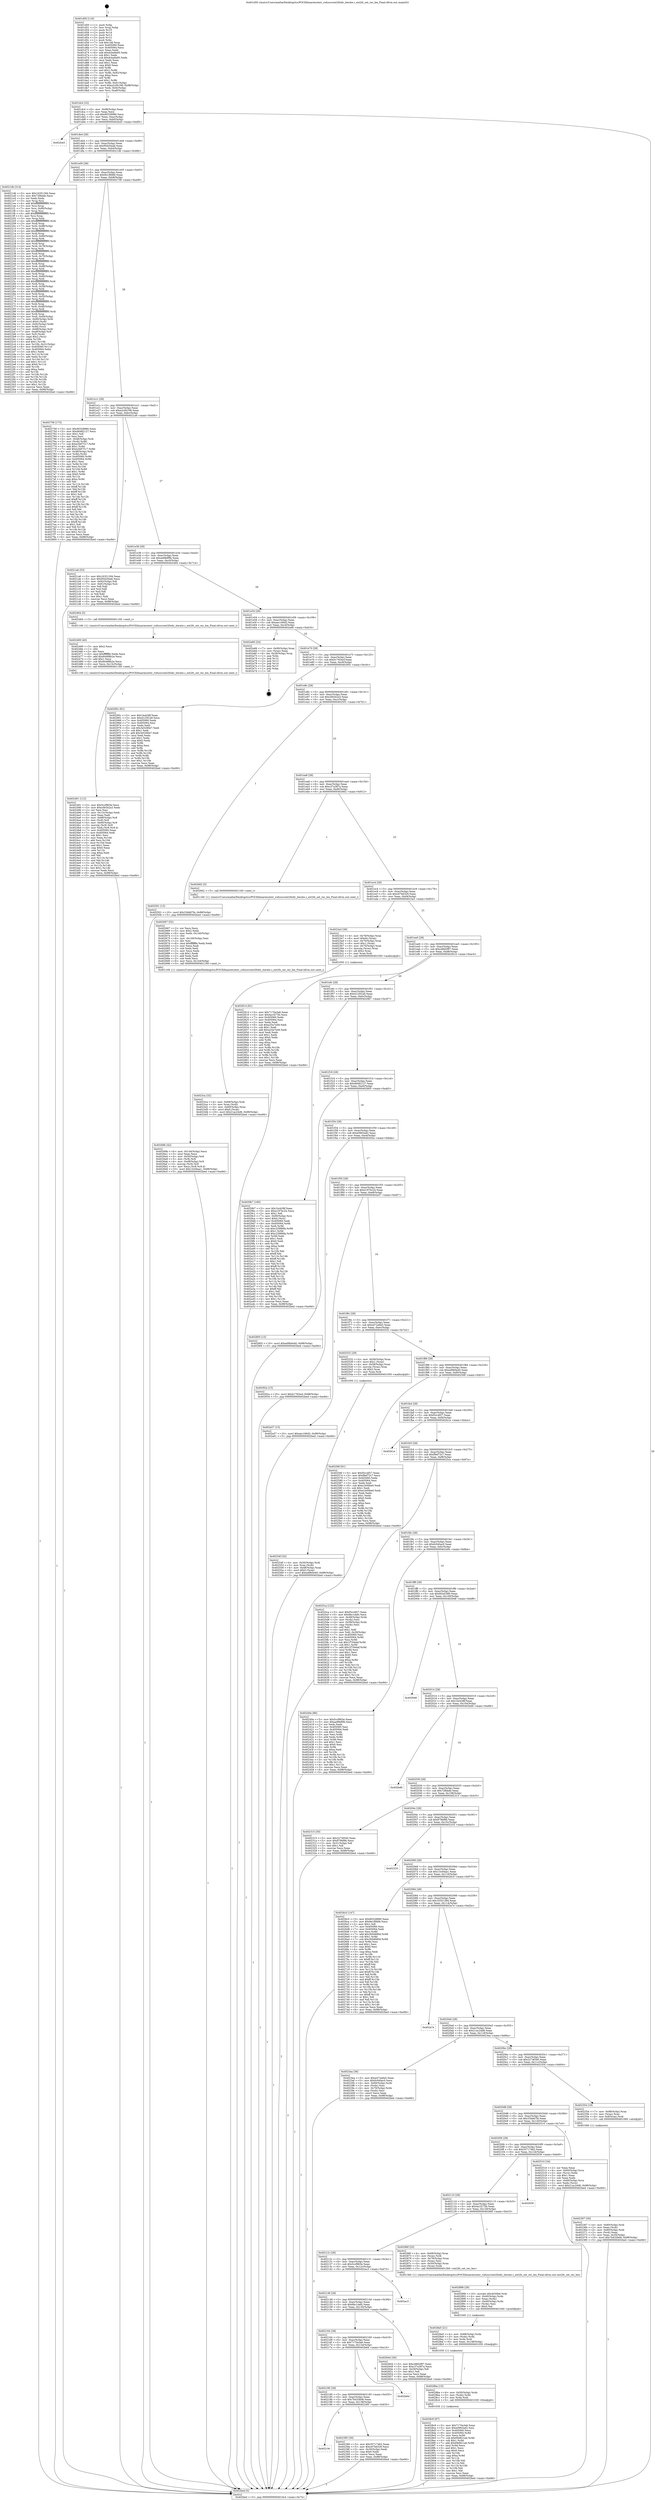 digraph "0x401d50" {
  label = "0x401d50 (/mnt/c/Users/mathe/Desktop/tcc/POCII/binaries/extr_rufussrcext2fsdir_iterate.c_ext2fs_set_rec_len_Final-ollvm.out::main(0))"
  labelloc = "t"
  node[shape=record]

  Entry [label="",width=0.3,height=0.3,shape=circle,fillcolor=black,style=filled]
  "0x401dc4" [label="{
     0x401dc4 [32]\l
     | [instrs]\l
     &nbsp;&nbsp;0x401dc4 \<+6\>: mov -0x98(%rbp),%eax\l
     &nbsp;&nbsp;0x401dca \<+2\>: mov %eax,%ecx\l
     &nbsp;&nbsp;0x401dcc \<+6\>: sub $0x90328980,%ecx\l
     &nbsp;&nbsp;0x401dd2 \<+6\>: mov %eax,-0xac(%rbp)\l
     &nbsp;&nbsp;0x401dd8 \<+6\>: mov %ecx,-0xb0(%rbp)\l
     &nbsp;&nbsp;0x401dde \<+6\>: je 0000000000402b43 \<main+0xdf3\>\l
  }"]
  "0x402b43" [label="{
     0x402b43\l
  }", style=dashed]
  "0x401de4" [label="{
     0x401de4 [28]\l
     | [instrs]\l
     &nbsp;&nbsp;0x401de4 \<+5\>: jmp 0000000000401de9 \<main+0x99\>\l
     &nbsp;&nbsp;0x401de9 \<+6\>: mov -0xac(%rbp),%eax\l
     &nbsp;&nbsp;0x401def \<+5\>: sub $0x95d20eab,%eax\l
     &nbsp;&nbsp;0x401df4 \<+6\>: mov %eax,-0xb4(%rbp)\l
     &nbsp;&nbsp;0x401dfa \<+6\>: je 00000000004021db \<main+0x48b\>\l
  }"]
  Exit [label="",width=0.3,height=0.3,shape=circle,fillcolor=black,style=filled,peripheries=2]
  "0x4021db" [label="{
     0x4021db [314]\l
     | [instrs]\l
     &nbsp;&nbsp;0x4021db \<+5\>: mov $0x16351284,%eax\l
     &nbsp;&nbsp;0x4021e0 \<+5\>: mov $0x72fbbde,%ecx\l
     &nbsp;&nbsp;0x4021e5 \<+2\>: xor %edx,%edx\l
     &nbsp;&nbsp;0x4021e7 \<+3\>: mov %rsp,%rsi\l
     &nbsp;&nbsp;0x4021ea \<+4\>: add $0xfffffffffffffff0,%rsi\l
     &nbsp;&nbsp;0x4021ee \<+3\>: mov %rsi,%rsp\l
     &nbsp;&nbsp;0x4021f1 \<+7\>: mov %rsi,-0x90(%rbp)\l
     &nbsp;&nbsp;0x4021f8 \<+3\>: mov %rsp,%rsi\l
     &nbsp;&nbsp;0x4021fb \<+4\>: add $0xfffffffffffffff0,%rsi\l
     &nbsp;&nbsp;0x4021ff \<+3\>: mov %rsi,%rsp\l
     &nbsp;&nbsp;0x402202 \<+3\>: mov %rsp,%rdi\l
     &nbsp;&nbsp;0x402205 \<+4\>: add $0xfffffffffffffff0,%rdi\l
     &nbsp;&nbsp;0x402209 \<+3\>: mov %rdi,%rsp\l
     &nbsp;&nbsp;0x40220c \<+7\>: mov %rdi,-0x88(%rbp)\l
     &nbsp;&nbsp;0x402213 \<+3\>: mov %rsp,%rdi\l
     &nbsp;&nbsp;0x402216 \<+4\>: add $0xfffffffffffffff0,%rdi\l
     &nbsp;&nbsp;0x40221a \<+3\>: mov %rdi,%rsp\l
     &nbsp;&nbsp;0x40221d \<+4\>: mov %rdi,-0x80(%rbp)\l
     &nbsp;&nbsp;0x402221 \<+3\>: mov %rsp,%rdi\l
     &nbsp;&nbsp;0x402224 \<+4\>: add $0xfffffffffffffff0,%rdi\l
     &nbsp;&nbsp;0x402228 \<+3\>: mov %rdi,%rsp\l
     &nbsp;&nbsp;0x40222b \<+4\>: mov %rdi,-0x78(%rbp)\l
     &nbsp;&nbsp;0x40222f \<+3\>: mov %rsp,%rdi\l
     &nbsp;&nbsp;0x402232 \<+4\>: add $0xfffffffffffffff0,%rdi\l
     &nbsp;&nbsp;0x402236 \<+3\>: mov %rdi,%rsp\l
     &nbsp;&nbsp;0x402239 \<+4\>: mov %rdi,-0x70(%rbp)\l
     &nbsp;&nbsp;0x40223d \<+3\>: mov %rsp,%rdi\l
     &nbsp;&nbsp;0x402240 \<+4\>: add $0xfffffffffffffff0,%rdi\l
     &nbsp;&nbsp;0x402244 \<+3\>: mov %rdi,%rsp\l
     &nbsp;&nbsp;0x402247 \<+4\>: mov %rdi,-0x68(%rbp)\l
     &nbsp;&nbsp;0x40224b \<+3\>: mov %rsp,%rdi\l
     &nbsp;&nbsp;0x40224e \<+4\>: add $0xfffffffffffffff0,%rdi\l
     &nbsp;&nbsp;0x402252 \<+3\>: mov %rdi,%rsp\l
     &nbsp;&nbsp;0x402255 \<+4\>: mov %rdi,-0x60(%rbp)\l
     &nbsp;&nbsp;0x402259 \<+3\>: mov %rsp,%rdi\l
     &nbsp;&nbsp;0x40225c \<+4\>: add $0xfffffffffffffff0,%rdi\l
     &nbsp;&nbsp;0x402260 \<+3\>: mov %rdi,%rsp\l
     &nbsp;&nbsp;0x402263 \<+4\>: mov %rdi,-0x58(%rbp)\l
     &nbsp;&nbsp;0x402267 \<+3\>: mov %rsp,%rdi\l
     &nbsp;&nbsp;0x40226a \<+4\>: add $0xfffffffffffffff0,%rdi\l
     &nbsp;&nbsp;0x40226e \<+3\>: mov %rdi,%rsp\l
     &nbsp;&nbsp;0x402271 \<+4\>: mov %rdi,-0x50(%rbp)\l
     &nbsp;&nbsp;0x402275 \<+3\>: mov %rsp,%rdi\l
     &nbsp;&nbsp;0x402278 \<+4\>: add $0xfffffffffffffff0,%rdi\l
     &nbsp;&nbsp;0x40227c \<+3\>: mov %rdi,%rsp\l
     &nbsp;&nbsp;0x40227f \<+4\>: mov %rdi,-0x48(%rbp)\l
     &nbsp;&nbsp;0x402283 \<+3\>: mov %rsp,%rdi\l
     &nbsp;&nbsp;0x402286 \<+4\>: add $0xfffffffffffffff0,%rdi\l
     &nbsp;&nbsp;0x40228a \<+3\>: mov %rdi,%rsp\l
     &nbsp;&nbsp;0x40228d \<+4\>: mov %rdi,-0x40(%rbp)\l
     &nbsp;&nbsp;0x402291 \<+7\>: mov -0x90(%rbp),%rdi\l
     &nbsp;&nbsp;0x402298 \<+6\>: movl $0x0,(%rdi)\l
     &nbsp;&nbsp;0x40229e \<+7\>: mov -0x9c(%rbp),%r8d\l
     &nbsp;&nbsp;0x4022a5 \<+3\>: mov %r8d,(%rsi)\l
     &nbsp;&nbsp;0x4022a8 \<+7\>: mov -0x88(%rbp),%rdi\l
     &nbsp;&nbsp;0x4022af \<+7\>: mov -0xa8(%rbp),%r9\l
     &nbsp;&nbsp;0x4022b6 \<+3\>: mov %r9,(%rdi)\l
     &nbsp;&nbsp;0x4022b9 \<+3\>: cmpl $0x2,(%rsi)\l
     &nbsp;&nbsp;0x4022bc \<+4\>: setne %r10b\l
     &nbsp;&nbsp;0x4022c0 \<+4\>: and $0x1,%r10b\l
     &nbsp;&nbsp;0x4022c4 \<+4\>: mov %r10b,-0x31(%rbp)\l
     &nbsp;&nbsp;0x4022c8 \<+8\>: mov 0x405060,%r11d\l
     &nbsp;&nbsp;0x4022d0 \<+7\>: mov 0x405064,%ebx\l
     &nbsp;&nbsp;0x4022d7 \<+3\>: sub $0x1,%edx\l
     &nbsp;&nbsp;0x4022da \<+3\>: mov %r11d,%r14d\l
     &nbsp;&nbsp;0x4022dd \<+3\>: add %edx,%r14d\l
     &nbsp;&nbsp;0x4022e0 \<+4\>: imul %r14d,%r11d\l
     &nbsp;&nbsp;0x4022e4 \<+4\>: and $0x1,%r11d\l
     &nbsp;&nbsp;0x4022e8 \<+4\>: cmp $0x0,%r11d\l
     &nbsp;&nbsp;0x4022ec \<+4\>: sete %r10b\l
     &nbsp;&nbsp;0x4022f0 \<+3\>: cmp $0xa,%ebx\l
     &nbsp;&nbsp;0x4022f3 \<+4\>: setl %r15b\l
     &nbsp;&nbsp;0x4022f7 \<+3\>: mov %r10b,%r12b\l
     &nbsp;&nbsp;0x4022fa \<+3\>: and %r15b,%r12b\l
     &nbsp;&nbsp;0x4022fd \<+3\>: xor %r15b,%r10b\l
     &nbsp;&nbsp;0x402300 \<+3\>: or %r10b,%r12b\l
     &nbsp;&nbsp;0x402303 \<+4\>: test $0x1,%r12b\l
     &nbsp;&nbsp;0x402307 \<+3\>: cmovne %ecx,%eax\l
     &nbsp;&nbsp;0x40230a \<+6\>: mov %eax,-0x98(%rbp)\l
     &nbsp;&nbsp;0x402310 \<+5\>: jmp 0000000000402bed \<main+0xe9d\>\l
  }"]
  "0x401e00" [label="{
     0x401e00 [28]\l
     | [instrs]\l
     &nbsp;&nbsp;0x401e00 \<+5\>: jmp 0000000000401e05 \<main+0xb5\>\l
     &nbsp;&nbsp;0x401e05 \<+6\>: mov -0xac(%rbp),%eax\l
     &nbsp;&nbsp;0x401e0b \<+5\>: sub $0x9e18f466,%eax\l
     &nbsp;&nbsp;0x401e10 \<+6\>: mov %eax,-0xb8(%rbp)\l
     &nbsp;&nbsp;0x401e16 \<+6\>: je 0000000000402758 \<main+0xa08\>\l
  }"]
  "0x4028c9" [label="{
     0x4028c9 [97]\l
     | [instrs]\l
     &nbsp;&nbsp;0x4028c9 \<+5\>: mov $0x7170a3a6,%eax\l
     &nbsp;&nbsp;0x4028ce \<+5\>: mov $0xe0963ad2,%esi\l
     &nbsp;&nbsp;0x4028d3 \<+7\>: mov 0x405060,%ecx\l
     &nbsp;&nbsp;0x4028da \<+8\>: mov 0x405064,%r8d\l
     &nbsp;&nbsp;0x4028e2 \<+3\>: mov %ecx,%r9d\l
     &nbsp;&nbsp;0x4028e5 \<+7\>: sub $0x69d821ab,%r9d\l
     &nbsp;&nbsp;0x4028ec \<+4\>: sub $0x1,%r9d\l
     &nbsp;&nbsp;0x4028f0 \<+7\>: add $0x69d821ab,%r9d\l
     &nbsp;&nbsp;0x4028f7 \<+4\>: imul %r9d,%ecx\l
     &nbsp;&nbsp;0x4028fb \<+3\>: and $0x1,%ecx\l
     &nbsp;&nbsp;0x4028fe \<+3\>: cmp $0x0,%ecx\l
     &nbsp;&nbsp;0x402901 \<+4\>: sete %r10b\l
     &nbsp;&nbsp;0x402905 \<+4\>: cmp $0xa,%r8d\l
     &nbsp;&nbsp;0x402909 \<+4\>: setl %r11b\l
     &nbsp;&nbsp;0x40290d \<+3\>: mov %r10b,%bl\l
     &nbsp;&nbsp;0x402910 \<+3\>: and %r11b,%bl\l
     &nbsp;&nbsp;0x402913 \<+3\>: xor %r11b,%r10b\l
     &nbsp;&nbsp;0x402916 \<+3\>: or %r10b,%bl\l
     &nbsp;&nbsp;0x402919 \<+3\>: test $0x1,%bl\l
     &nbsp;&nbsp;0x40291c \<+3\>: cmovne %esi,%eax\l
     &nbsp;&nbsp;0x40291f \<+6\>: mov %eax,-0x98(%rbp)\l
     &nbsp;&nbsp;0x402925 \<+5\>: jmp 0000000000402bed \<main+0xe9d\>\l
  }"]
  "0x402758" [label="{
     0x402758 [173]\l
     | [instrs]\l
     &nbsp;&nbsp;0x402758 \<+5\>: mov $0x90328980,%eax\l
     &nbsp;&nbsp;0x40275d \<+5\>: mov $0xd6482127,%ecx\l
     &nbsp;&nbsp;0x402762 \<+2\>: mov $0x1,%dl\l
     &nbsp;&nbsp;0x402764 \<+2\>: xor %esi,%esi\l
     &nbsp;&nbsp;0x402766 \<+4\>: mov -0x48(%rbp),%rdi\l
     &nbsp;&nbsp;0x40276a \<+3\>: mov (%rdi),%r8d\l
     &nbsp;&nbsp;0x40276d \<+7\>: sub $0xe2b87517,%r8d\l
     &nbsp;&nbsp;0x402774 \<+4\>: add $0x1,%r8d\l
     &nbsp;&nbsp;0x402778 \<+7\>: add $0xe2b87517,%r8d\l
     &nbsp;&nbsp;0x40277f \<+4\>: mov -0x48(%rbp),%rdi\l
     &nbsp;&nbsp;0x402783 \<+3\>: mov %r8d,(%rdi)\l
     &nbsp;&nbsp;0x402786 \<+8\>: mov 0x405060,%r8d\l
     &nbsp;&nbsp;0x40278e \<+8\>: mov 0x405064,%r9d\l
     &nbsp;&nbsp;0x402796 \<+3\>: sub $0x1,%esi\l
     &nbsp;&nbsp;0x402799 \<+3\>: mov %r8d,%r10d\l
     &nbsp;&nbsp;0x40279c \<+3\>: add %esi,%r10d\l
     &nbsp;&nbsp;0x40279f \<+4\>: imul %r10d,%r8d\l
     &nbsp;&nbsp;0x4027a3 \<+4\>: and $0x1,%r8d\l
     &nbsp;&nbsp;0x4027a7 \<+4\>: cmp $0x0,%r8d\l
     &nbsp;&nbsp;0x4027ab \<+4\>: sete %r11b\l
     &nbsp;&nbsp;0x4027af \<+4\>: cmp $0xa,%r9d\l
     &nbsp;&nbsp;0x4027b3 \<+3\>: setl %bl\l
     &nbsp;&nbsp;0x4027b6 \<+3\>: mov %r11b,%r14b\l
     &nbsp;&nbsp;0x4027b9 \<+4\>: xor $0xff,%r14b\l
     &nbsp;&nbsp;0x4027bd \<+3\>: mov %bl,%r15b\l
     &nbsp;&nbsp;0x4027c0 \<+4\>: xor $0xff,%r15b\l
     &nbsp;&nbsp;0x4027c4 \<+3\>: xor $0x1,%dl\l
     &nbsp;&nbsp;0x4027c7 \<+3\>: mov %r14b,%r12b\l
     &nbsp;&nbsp;0x4027ca \<+4\>: and $0xff,%r12b\l
     &nbsp;&nbsp;0x4027ce \<+3\>: and %dl,%r11b\l
     &nbsp;&nbsp;0x4027d1 \<+3\>: mov %r15b,%r13b\l
     &nbsp;&nbsp;0x4027d4 \<+4\>: and $0xff,%r13b\l
     &nbsp;&nbsp;0x4027d8 \<+2\>: and %dl,%bl\l
     &nbsp;&nbsp;0x4027da \<+3\>: or %r11b,%r12b\l
     &nbsp;&nbsp;0x4027dd \<+3\>: or %bl,%r13b\l
     &nbsp;&nbsp;0x4027e0 \<+3\>: xor %r13b,%r12b\l
     &nbsp;&nbsp;0x4027e3 \<+3\>: or %r15b,%r14b\l
     &nbsp;&nbsp;0x4027e6 \<+4\>: xor $0xff,%r14b\l
     &nbsp;&nbsp;0x4027ea \<+3\>: or $0x1,%dl\l
     &nbsp;&nbsp;0x4027ed \<+3\>: and %dl,%r14b\l
     &nbsp;&nbsp;0x4027f0 \<+3\>: or %r14b,%r12b\l
     &nbsp;&nbsp;0x4027f3 \<+4\>: test $0x1,%r12b\l
     &nbsp;&nbsp;0x4027f7 \<+3\>: cmovne %ecx,%eax\l
     &nbsp;&nbsp;0x4027fa \<+6\>: mov %eax,-0x98(%rbp)\l
     &nbsp;&nbsp;0x402800 \<+5\>: jmp 0000000000402bed \<main+0xe9d\>\l
  }"]
  "0x401e1c" [label="{
     0x401e1c [28]\l
     | [instrs]\l
     &nbsp;&nbsp;0x401e1c \<+5\>: jmp 0000000000401e21 \<main+0xd1\>\l
     &nbsp;&nbsp;0x401e21 \<+6\>: mov -0xac(%rbp),%eax\l
     &nbsp;&nbsp;0x401e27 \<+5\>: sub $0xa2c0b198,%eax\l
     &nbsp;&nbsp;0x401e2c \<+6\>: mov %eax,-0xbc(%rbp)\l
     &nbsp;&nbsp;0x401e32 \<+6\>: je 00000000004021a6 \<main+0x456\>\l
  }"]
  "0x4028ba" [label="{
     0x4028ba [15]\l
     | [instrs]\l
     &nbsp;&nbsp;0x4028ba \<+4\>: mov -0x50(%rbp),%rdx\l
     &nbsp;&nbsp;0x4028be \<+3\>: mov (%rdx),%rdx\l
     &nbsp;&nbsp;0x4028c1 \<+3\>: mov %rdx,%rdi\l
     &nbsp;&nbsp;0x4028c4 \<+5\>: call 0000000000401030 \<free@plt\>\l
     | [calls]\l
     &nbsp;&nbsp;0x401030 \{1\} (unknown)\l
  }"]
  "0x4021a6" [label="{
     0x4021a6 [53]\l
     | [instrs]\l
     &nbsp;&nbsp;0x4021a6 \<+5\>: mov $0x16351284,%eax\l
     &nbsp;&nbsp;0x4021ab \<+5\>: mov $0x95d20eab,%ecx\l
     &nbsp;&nbsp;0x4021b0 \<+6\>: mov -0x92(%rbp),%dl\l
     &nbsp;&nbsp;0x4021b6 \<+7\>: mov -0x91(%rbp),%sil\l
     &nbsp;&nbsp;0x4021bd \<+3\>: mov %dl,%dil\l
     &nbsp;&nbsp;0x4021c0 \<+3\>: and %sil,%dil\l
     &nbsp;&nbsp;0x4021c3 \<+3\>: xor %sil,%dl\l
     &nbsp;&nbsp;0x4021c6 \<+3\>: or %dl,%dil\l
     &nbsp;&nbsp;0x4021c9 \<+4\>: test $0x1,%dil\l
     &nbsp;&nbsp;0x4021cd \<+3\>: cmovne %ecx,%eax\l
     &nbsp;&nbsp;0x4021d0 \<+6\>: mov %eax,-0x98(%rbp)\l
     &nbsp;&nbsp;0x4021d6 \<+5\>: jmp 0000000000402bed \<main+0xe9d\>\l
  }"]
  "0x401e38" [label="{
     0x401e38 [28]\l
     | [instrs]\l
     &nbsp;&nbsp;0x401e38 \<+5\>: jmp 0000000000401e3d \<main+0xed\>\l
     &nbsp;&nbsp;0x401e3d \<+6\>: mov -0xac(%rbp),%eax\l
     &nbsp;&nbsp;0x401e43 \<+5\>: sub $0xae88df9b,%eax\l
     &nbsp;&nbsp;0x401e48 \<+6\>: mov %eax,-0xc0(%rbp)\l
     &nbsp;&nbsp;0x401e4e \<+6\>: je 0000000000402464 \<main+0x714\>\l
  }"]
  "0x402bed" [label="{
     0x402bed [5]\l
     | [instrs]\l
     &nbsp;&nbsp;0x402bed \<+5\>: jmp 0000000000401dc4 \<main+0x74\>\l
  }"]
  "0x401d50" [label="{
     0x401d50 [116]\l
     | [instrs]\l
     &nbsp;&nbsp;0x401d50 \<+1\>: push %rbp\l
     &nbsp;&nbsp;0x401d51 \<+3\>: mov %rsp,%rbp\l
     &nbsp;&nbsp;0x401d54 \<+2\>: push %r15\l
     &nbsp;&nbsp;0x401d56 \<+2\>: push %r14\l
     &nbsp;&nbsp;0x401d58 \<+2\>: push %r13\l
     &nbsp;&nbsp;0x401d5a \<+2\>: push %r12\l
     &nbsp;&nbsp;0x401d5c \<+1\>: push %rbx\l
     &nbsp;&nbsp;0x401d5d \<+7\>: sub $0x148,%rsp\l
     &nbsp;&nbsp;0x401d64 \<+7\>: mov 0x405060,%eax\l
     &nbsp;&nbsp;0x401d6b \<+7\>: mov 0x405064,%ecx\l
     &nbsp;&nbsp;0x401d72 \<+2\>: mov %eax,%edx\l
     &nbsp;&nbsp;0x401d74 \<+6\>: add $0xdcba9a95,%edx\l
     &nbsp;&nbsp;0x401d7a \<+3\>: sub $0x1,%edx\l
     &nbsp;&nbsp;0x401d7d \<+6\>: sub $0xdcba9a95,%edx\l
     &nbsp;&nbsp;0x401d83 \<+3\>: imul %edx,%eax\l
     &nbsp;&nbsp;0x401d86 \<+3\>: and $0x1,%eax\l
     &nbsp;&nbsp;0x401d89 \<+3\>: cmp $0x0,%eax\l
     &nbsp;&nbsp;0x401d8c \<+4\>: sete %r8b\l
     &nbsp;&nbsp;0x401d90 \<+4\>: and $0x1,%r8b\l
     &nbsp;&nbsp;0x401d94 \<+7\>: mov %r8b,-0x92(%rbp)\l
     &nbsp;&nbsp;0x401d9b \<+3\>: cmp $0xa,%ecx\l
     &nbsp;&nbsp;0x401d9e \<+4\>: setl %r8b\l
     &nbsp;&nbsp;0x401da2 \<+4\>: and $0x1,%r8b\l
     &nbsp;&nbsp;0x401da6 \<+7\>: mov %r8b,-0x91(%rbp)\l
     &nbsp;&nbsp;0x401dad \<+10\>: movl $0xa2c0b198,-0x98(%rbp)\l
     &nbsp;&nbsp;0x401db7 \<+6\>: mov %edi,-0x9c(%rbp)\l
     &nbsp;&nbsp;0x401dbd \<+7\>: mov %rsi,-0xa8(%rbp)\l
  }"]
  "0x4028a5" [label="{
     0x4028a5 [21]\l
     | [instrs]\l
     &nbsp;&nbsp;0x4028a5 \<+4\>: mov -0x68(%rbp),%rdx\l
     &nbsp;&nbsp;0x4028a9 \<+3\>: mov (%rdx),%rdx\l
     &nbsp;&nbsp;0x4028ac \<+3\>: mov %rdx,%rdi\l
     &nbsp;&nbsp;0x4028af \<+6\>: mov %eax,-0x148(%rbp)\l
     &nbsp;&nbsp;0x4028b5 \<+5\>: call 0000000000401030 \<free@plt\>\l
     | [calls]\l
     &nbsp;&nbsp;0x401030 \{1\} (unknown)\l
  }"]
  "0x402888" [label="{
     0x402888 [29]\l
     | [instrs]\l
     &nbsp;&nbsp;0x402888 \<+10\>: movabs $0x4030b6,%rdi\l
     &nbsp;&nbsp;0x402892 \<+4\>: mov -0x40(%rbp),%rdx\l
     &nbsp;&nbsp;0x402896 \<+2\>: mov %eax,(%rdx)\l
     &nbsp;&nbsp;0x402898 \<+4\>: mov -0x40(%rbp),%rdx\l
     &nbsp;&nbsp;0x40289c \<+2\>: mov (%rdx),%esi\l
     &nbsp;&nbsp;0x40289e \<+2\>: mov $0x0,%al\l
     &nbsp;&nbsp;0x4028a0 \<+5\>: call 0000000000401040 \<printf@plt\>\l
     | [calls]\l
     &nbsp;&nbsp;0x401040 \{1\} (unknown)\l
  }"]
  "0x402464" [label="{
     0x402464 [5]\l
     | [instrs]\l
     &nbsp;&nbsp;0x402464 \<+5\>: call 0000000000401160 \<next_i\>\l
     | [calls]\l
     &nbsp;&nbsp;0x401160 \{1\} (/mnt/c/Users/mathe/Desktop/tcc/POCII/binaries/extr_rufussrcext2fsdir_iterate.c_ext2fs_set_rec_len_Final-ollvm.out::next_i)\l
  }"]
  "0x401e54" [label="{
     0x401e54 [28]\l
     | [instrs]\l
     &nbsp;&nbsp;0x401e54 \<+5\>: jmp 0000000000401e59 \<main+0x109\>\l
     &nbsp;&nbsp;0x401e59 \<+6\>: mov -0xac(%rbp),%eax\l
     &nbsp;&nbsp;0x401e5f \<+5\>: sub $0xaec166d2,%eax\l
     &nbsp;&nbsp;0x401e64 \<+6\>: mov %eax,-0xc4(%rbp)\l
     &nbsp;&nbsp;0x401e6a \<+6\>: je 0000000000402a66 \<main+0xd16\>\l
  }"]
  "0x40269b" [label="{
     0x40269b [42]\l
     | [instrs]\l
     &nbsp;&nbsp;0x40269b \<+6\>: mov -0x144(%rbp),%ecx\l
     &nbsp;&nbsp;0x4026a1 \<+3\>: imul %eax,%ecx\l
     &nbsp;&nbsp;0x4026a4 \<+4\>: mov -0x50(%rbp),%r8\l
     &nbsp;&nbsp;0x4026a8 \<+3\>: mov (%r8),%r8\l
     &nbsp;&nbsp;0x4026ab \<+4\>: mov -0x48(%rbp),%r9\l
     &nbsp;&nbsp;0x4026af \<+3\>: movslq (%r9),%r9\l
     &nbsp;&nbsp;0x4026b2 \<+4\>: mov %ecx,(%r8,%r9,4)\l
     &nbsp;&nbsp;0x4026b6 \<+10\>: movl $0x13c04aa1,-0x98(%rbp)\l
     &nbsp;&nbsp;0x4026c0 \<+5\>: jmp 0000000000402bed \<main+0xe9d\>\l
  }"]
  "0x402a66" [label="{
     0x402a66 [24]\l
     | [instrs]\l
     &nbsp;&nbsp;0x402a66 \<+7\>: mov -0x90(%rbp),%rax\l
     &nbsp;&nbsp;0x402a6d \<+2\>: mov (%rax),%eax\l
     &nbsp;&nbsp;0x402a6f \<+4\>: lea -0x28(%rbp),%rsp\l
     &nbsp;&nbsp;0x402a73 \<+1\>: pop %rbx\l
     &nbsp;&nbsp;0x402a74 \<+2\>: pop %r12\l
     &nbsp;&nbsp;0x402a76 \<+2\>: pop %r13\l
     &nbsp;&nbsp;0x402a78 \<+2\>: pop %r14\l
     &nbsp;&nbsp;0x402a7a \<+2\>: pop %r15\l
     &nbsp;&nbsp;0x402a7c \<+1\>: pop %rbp\l
     &nbsp;&nbsp;0x402a7d \<+1\>: ret\l
  }"]
  "0x401e70" [label="{
     0x401e70 [28]\l
     | [instrs]\l
     &nbsp;&nbsp;0x401e70 \<+5\>: jmp 0000000000401e75 \<main+0x125\>\l
     &nbsp;&nbsp;0x401e75 \<+6\>: mov -0xac(%rbp),%eax\l
     &nbsp;&nbsp;0x401e7b \<+5\>: sub $0xb1793ecf,%eax\l
     &nbsp;&nbsp;0x401e80 \<+6\>: mov %eax,-0xc8(%rbp)\l
     &nbsp;&nbsp;0x401e86 \<+6\>: je 000000000040295c \<main+0xc0c\>\l
  }"]
  "0x402667" [label="{
     0x402667 [52]\l
     | [instrs]\l
     &nbsp;&nbsp;0x402667 \<+2\>: xor %ecx,%ecx\l
     &nbsp;&nbsp;0x402669 \<+5\>: mov $0x2,%edx\l
     &nbsp;&nbsp;0x40266e \<+6\>: mov %edx,-0x140(%rbp)\l
     &nbsp;&nbsp;0x402674 \<+1\>: cltd\l
     &nbsp;&nbsp;0x402675 \<+6\>: mov -0x140(%rbp),%esi\l
     &nbsp;&nbsp;0x40267b \<+2\>: idiv %esi\l
     &nbsp;&nbsp;0x40267d \<+6\>: imul $0xfffffffe,%edx,%edx\l
     &nbsp;&nbsp;0x402683 \<+2\>: mov %ecx,%edi\l
     &nbsp;&nbsp;0x402685 \<+2\>: sub %edx,%edi\l
     &nbsp;&nbsp;0x402687 \<+2\>: mov %ecx,%edx\l
     &nbsp;&nbsp;0x402689 \<+3\>: sub $0x1,%edx\l
     &nbsp;&nbsp;0x40268c \<+2\>: add %edx,%edi\l
     &nbsp;&nbsp;0x40268e \<+2\>: sub %edi,%ecx\l
     &nbsp;&nbsp;0x402690 \<+6\>: mov %ecx,-0x144(%rbp)\l
     &nbsp;&nbsp;0x402696 \<+5\>: call 0000000000401160 \<next_i\>\l
     | [calls]\l
     &nbsp;&nbsp;0x401160 \{1\} (/mnt/c/Users/mathe/Desktop/tcc/POCII/binaries/extr_rufussrcext2fsdir_iterate.c_ext2fs_set_rec_len_Final-ollvm.out::next_i)\l
  }"]
  "0x40295c" [label="{
     0x40295c [91]\l
     | [instrs]\l
     &nbsp;&nbsp;0x40295c \<+5\>: mov $0x1bcb38f,%eax\l
     &nbsp;&nbsp;0x402961 \<+5\>: mov $0xd125f1a9,%ecx\l
     &nbsp;&nbsp;0x402966 \<+7\>: mov 0x405060,%edx\l
     &nbsp;&nbsp;0x40296d \<+7\>: mov 0x405064,%esi\l
     &nbsp;&nbsp;0x402974 \<+2\>: mov %edx,%edi\l
     &nbsp;&nbsp;0x402976 \<+6\>: sub $0x3e5280e7,%edi\l
     &nbsp;&nbsp;0x40297c \<+3\>: sub $0x1,%edi\l
     &nbsp;&nbsp;0x40297f \<+6\>: add $0x3e5280e7,%edi\l
     &nbsp;&nbsp;0x402985 \<+3\>: imul %edi,%edx\l
     &nbsp;&nbsp;0x402988 \<+3\>: and $0x1,%edx\l
     &nbsp;&nbsp;0x40298b \<+3\>: cmp $0x0,%edx\l
     &nbsp;&nbsp;0x40298e \<+4\>: sete %r8b\l
     &nbsp;&nbsp;0x402992 \<+3\>: cmp $0xa,%esi\l
     &nbsp;&nbsp;0x402995 \<+4\>: setl %r9b\l
     &nbsp;&nbsp;0x402999 \<+3\>: mov %r8b,%r10b\l
     &nbsp;&nbsp;0x40299c \<+3\>: and %r9b,%r10b\l
     &nbsp;&nbsp;0x40299f \<+3\>: xor %r9b,%r8b\l
     &nbsp;&nbsp;0x4029a2 \<+3\>: or %r8b,%r10b\l
     &nbsp;&nbsp;0x4029a5 \<+4\>: test $0x1,%r10b\l
     &nbsp;&nbsp;0x4029a9 \<+3\>: cmovne %ecx,%eax\l
     &nbsp;&nbsp;0x4029ac \<+6\>: mov %eax,-0x98(%rbp)\l
     &nbsp;&nbsp;0x4029b2 \<+5\>: jmp 0000000000402bed \<main+0xe9d\>\l
  }"]
  "0x401e8c" [label="{
     0x401e8c [28]\l
     | [instrs]\l
     &nbsp;&nbsp;0x401e8c \<+5\>: jmp 0000000000401e91 \<main+0x141\>\l
     &nbsp;&nbsp;0x401e91 \<+6\>: mov -0xac(%rbp),%eax\l
     &nbsp;&nbsp;0x401e97 \<+5\>: sub $0xc0b542a3,%eax\l
     &nbsp;&nbsp;0x401e9c \<+6\>: mov %eax,-0xcc(%rbp)\l
     &nbsp;&nbsp;0x401ea2 \<+6\>: je 0000000000402501 \<main+0x7b1\>\l
  }"]
  "0x40254f" [label="{
     0x40254f [32]\l
     | [instrs]\l
     &nbsp;&nbsp;0x40254f \<+4\>: mov -0x50(%rbp),%rdi\l
     &nbsp;&nbsp;0x402553 \<+3\>: mov %rax,(%rdi)\l
     &nbsp;&nbsp;0x402556 \<+4\>: mov -0x48(%rbp),%rax\l
     &nbsp;&nbsp;0x40255a \<+6\>: movl $0x0,(%rax)\l
     &nbsp;&nbsp;0x402560 \<+10\>: movl $0xed9b0e40,-0x98(%rbp)\l
     &nbsp;&nbsp;0x40256a \<+5\>: jmp 0000000000402bed \<main+0xe9d\>\l
  }"]
  "0x402501" [label="{
     0x402501 [15]\l
     | [instrs]\l
     &nbsp;&nbsp;0x402501 \<+10\>: movl $0x33ddd7fe,-0x98(%rbp)\l
     &nbsp;&nbsp;0x40250b \<+5\>: jmp 0000000000402bed \<main+0xe9d\>\l
  }"]
  "0x401ea8" [label="{
     0x401ea8 [28]\l
     | [instrs]\l
     &nbsp;&nbsp;0x401ea8 \<+5\>: jmp 0000000000401ead \<main+0x15d\>\l
     &nbsp;&nbsp;0x401ead \<+6\>: mov -0xac(%rbp),%eax\l
     &nbsp;&nbsp;0x401eb3 \<+5\>: sub $0xc37a387a,%eax\l
     &nbsp;&nbsp;0x401eb8 \<+6\>: mov %eax,-0xd0(%rbp)\l
     &nbsp;&nbsp;0x401ebe \<+6\>: je 0000000000402662 \<main+0x912\>\l
  }"]
  "0x402491" [label="{
     0x402491 [112]\l
     | [instrs]\l
     &nbsp;&nbsp;0x402491 \<+5\>: mov $0x5ccf963e,%ecx\l
     &nbsp;&nbsp;0x402496 \<+5\>: mov $0xc0b542a3,%edx\l
     &nbsp;&nbsp;0x40249b \<+2\>: xor %esi,%esi\l
     &nbsp;&nbsp;0x40249d \<+6\>: mov -0x13c(%rbp),%edi\l
     &nbsp;&nbsp;0x4024a3 \<+3\>: imul %eax,%edi\l
     &nbsp;&nbsp;0x4024a6 \<+4\>: mov -0x68(%rbp),%r8\l
     &nbsp;&nbsp;0x4024aa \<+3\>: mov (%r8),%r8\l
     &nbsp;&nbsp;0x4024ad \<+4\>: mov -0x60(%rbp),%r9\l
     &nbsp;&nbsp;0x4024b1 \<+3\>: movslq (%r9),%r9\l
     &nbsp;&nbsp;0x4024b4 \<+4\>: mov %edi,(%r8,%r9,4)\l
     &nbsp;&nbsp;0x4024b8 \<+7\>: mov 0x405060,%eax\l
     &nbsp;&nbsp;0x4024bf \<+7\>: mov 0x405064,%edi\l
     &nbsp;&nbsp;0x4024c6 \<+3\>: sub $0x1,%esi\l
     &nbsp;&nbsp;0x4024c9 \<+3\>: mov %eax,%r10d\l
     &nbsp;&nbsp;0x4024cc \<+3\>: add %esi,%r10d\l
     &nbsp;&nbsp;0x4024cf \<+4\>: imul %r10d,%eax\l
     &nbsp;&nbsp;0x4024d3 \<+3\>: and $0x1,%eax\l
     &nbsp;&nbsp;0x4024d6 \<+3\>: cmp $0x0,%eax\l
     &nbsp;&nbsp;0x4024d9 \<+4\>: sete %r11b\l
     &nbsp;&nbsp;0x4024dd \<+3\>: cmp $0xa,%edi\l
     &nbsp;&nbsp;0x4024e0 \<+3\>: setl %bl\l
     &nbsp;&nbsp;0x4024e3 \<+3\>: mov %r11b,%r14b\l
     &nbsp;&nbsp;0x4024e6 \<+3\>: and %bl,%r14b\l
     &nbsp;&nbsp;0x4024e9 \<+3\>: xor %bl,%r11b\l
     &nbsp;&nbsp;0x4024ec \<+3\>: or %r11b,%r14b\l
     &nbsp;&nbsp;0x4024ef \<+4\>: test $0x1,%r14b\l
     &nbsp;&nbsp;0x4024f3 \<+3\>: cmovne %edx,%ecx\l
     &nbsp;&nbsp;0x4024f6 \<+6\>: mov %ecx,-0x98(%rbp)\l
     &nbsp;&nbsp;0x4024fc \<+5\>: jmp 0000000000402bed \<main+0xe9d\>\l
  }"]
  "0x402662" [label="{
     0x402662 [5]\l
     | [instrs]\l
     &nbsp;&nbsp;0x402662 \<+5\>: call 0000000000401160 \<next_i\>\l
     | [calls]\l
     &nbsp;&nbsp;0x401160 \{1\} (/mnt/c/Users/mathe/Desktop/tcc/POCII/binaries/extr_rufussrcext2fsdir_iterate.c_ext2fs_set_rec_len_Final-ollvm.out::next_i)\l
  }"]
  "0x401ec4" [label="{
     0x401ec4 [28]\l
     | [instrs]\l
     &nbsp;&nbsp;0x401ec4 \<+5\>: jmp 0000000000401ec9 \<main+0x179\>\l
     &nbsp;&nbsp;0x401ec9 \<+6\>: mov -0xac(%rbp),%eax\l
     &nbsp;&nbsp;0x401ecf \<+5\>: sub $0xc67b6329,%eax\l
     &nbsp;&nbsp;0x401ed4 \<+6\>: mov %eax,-0xd4(%rbp)\l
     &nbsp;&nbsp;0x401eda \<+6\>: je 00000000004023a3 \<main+0x653\>\l
  }"]
  "0x402469" [label="{
     0x402469 [40]\l
     | [instrs]\l
     &nbsp;&nbsp;0x402469 \<+5\>: mov $0x2,%ecx\l
     &nbsp;&nbsp;0x40246e \<+1\>: cltd\l
     &nbsp;&nbsp;0x40246f \<+2\>: idiv %ecx\l
     &nbsp;&nbsp;0x402471 \<+6\>: imul $0xfffffffe,%edx,%ecx\l
     &nbsp;&nbsp;0x402477 \<+6\>: add $0x84488b2e,%ecx\l
     &nbsp;&nbsp;0x40247d \<+3\>: add $0x1,%ecx\l
     &nbsp;&nbsp;0x402480 \<+6\>: sub $0x84488b2e,%ecx\l
     &nbsp;&nbsp;0x402486 \<+6\>: mov %ecx,-0x13c(%rbp)\l
     &nbsp;&nbsp;0x40248c \<+5\>: call 0000000000401160 \<next_i\>\l
     | [calls]\l
     &nbsp;&nbsp;0x401160 \{1\} (/mnt/c/Users/mathe/Desktop/tcc/POCII/binaries/extr_rufussrcext2fsdir_iterate.c_ext2fs_set_rec_len_Final-ollvm.out::next_i)\l
  }"]
  "0x4023a3" [label="{
     0x4023a3 [39]\l
     | [instrs]\l
     &nbsp;&nbsp;0x4023a3 \<+4\>: mov -0x78(%rbp),%rax\l
     &nbsp;&nbsp;0x4023a7 \<+6\>: movl $0x64,(%rax)\l
     &nbsp;&nbsp;0x4023ad \<+4\>: mov -0x70(%rbp),%rax\l
     &nbsp;&nbsp;0x4023b1 \<+6\>: movl $0x1,(%rax)\l
     &nbsp;&nbsp;0x4023b7 \<+4\>: mov -0x70(%rbp),%rax\l
     &nbsp;&nbsp;0x4023bb \<+3\>: movslq (%rax),%rax\l
     &nbsp;&nbsp;0x4023be \<+4\>: shl $0x2,%rax\l
     &nbsp;&nbsp;0x4023c2 \<+3\>: mov %rax,%rdi\l
     &nbsp;&nbsp;0x4023c5 \<+5\>: call 0000000000401050 \<malloc@plt\>\l
     | [calls]\l
     &nbsp;&nbsp;0x401050 \{1\} (unknown)\l
  }"]
  "0x401ee0" [label="{
     0x401ee0 [28]\l
     | [instrs]\l
     &nbsp;&nbsp;0x401ee0 \<+5\>: jmp 0000000000401ee5 \<main+0x195\>\l
     &nbsp;&nbsp;0x401ee5 \<+6\>: mov -0xac(%rbp),%eax\l
     &nbsp;&nbsp;0x401eeb \<+5\>: sub $0xcd8d2f97,%eax\l
     &nbsp;&nbsp;0x401ef0 \<+6\>: mov %eax,-0xd8(%rbp)\l
     &nbsp;&nbsp;0x401ef6 \<+6\>: je 0000000000402814 \<main+0xac4\>\l
  }"]
  "0x4023ca" [label="{
     0x4023ca [32]\l
     | [instrs]\l
     &nbsp;&nbsp;0x4023ca \<+4\>: mov -0x68(%rbp),%rdi\l
     &nbsp;&nbsp;0x4023ce \<+3\>: mov %rax,(%rdi)\l
     &nbsp;&nbsp;0x4023d1 \<+4\>: mov -0x60(%rbp),%rax\l
     &nbsp;&nbsp;0x4023d5 \<+6\>: movl $0x0,(%rax)\l
     &nbsp;&nbsp;0x4023db \<+10\>: movl $0x21ac24d6,-0x98(%rbp)\l
     &nbsp;&nbsp;0x4023e5 \<+5\>: jmp 0000000000402bed \<main+0xe9d\>\l
  }"]
  "0x402814" [label="{
     0x402814 [91]\l
     | [instrs]\l
     &nbsp;&nbsp;0x402814 \<+5\>: mov $0x7170a3a6,%eax\l
     &nbsp;&nbsp;0x402819 \<+5\>: mov $0x4a1f275b,%ecx\l
     &nbsp;&nbsp;0x40281e \<+7\>: mov 0x405060,%edx\l
     &nbsp;&nbsp;0x402825 \<+7\>: mov 0x405064,%esi\l
     &nbsp;&nbsp;0x40282c \<+2\>: mov %edx,%edi\l
     &nbsp;&nbsp;0x40282e \<+6\>: sub $0xa25a7e49,%edi\l
     &nbsp;&nbsp;0x402834 \<+3\>: sub $0x1,%edi\l
     &nbsp;&nbsp;0x402837 \<+6\>: add $0xa25a7e49,%edi\l
     &nbsp;&nbsp;0x40283d \<+3\>: imul %edi,%edx\l
     &nbsp;&nbsp;0x402840 \<+3\>: and $0x1,%edx\l
     &nbsp;&nbsp;0x402843 \<+3\>: cmp $0x0,%edx\l
     &nbsp;&nbsp;0x402846 \<+4\>: sete %r8b\l
     &nbsp;&nbsp;0x40284a \<+3\>: cmp $0xa,%esi\l
     &nbsp;&nbsp;0x40284d \<+4\>: setl %r9b\l
     &nbsp;&nbsp;0x402851 \<+3\>: mov %r8b,%r10b\l
     &nbsp;&nbsp;0x402854 \<+3\>: and %r9b,%r10b\l
     &nbsp;&nbsp;0x402857 \<+3\>: xor %r9b,%r8b\l
     &nbsp;&nbsp;0x40285a \<+3\>: or %r8b,%r10b\l
     &nbsp;&nbsp;0x40285d \<+4\>: test $0x1,%r10b\l
     &nbsp;&nbsp;0x402861 \<+3\>: cmovne %ecx,%eax\l
     &nbsp;&nbsp;0x402864 \<+6\>: mov %eax,-0x98(%rbp)\l
     &nbsp;&nbsp;0x40286a \<+5\>: jmp 0000000000402bed \<main+0xe9d\>\l
  }"]
  "0x401efc" [label="{
     0x401efc [28]\l
     | [instrs]\l
     &nbsp;&nbsp;0x401efc \<+5\>: jmp 0000000000401f01 \<main+0x1b1\>\l
     &nbsp;&nbsp;0x401f01 \<+6\>: mov -0xac(%rbp),%eax\l
     &nbsp;&nbsp;0x401f07 \<+5\>: sub $0xd125f1a9,%eax\l
     &nbsp;&nbsp;0x401f0c \<+6\>: mov %eax,-0xdc(%rbp)\l
     &nbsp;&nbsp;0x401f12 \<+6\>: je 00000000004029b7 \<main+0xc67\>\l
  }"]
  "0x40219c" [label="{
     0x40219c\l
  }", style=dashed]
  "0x4029b7" [label="{
     0x4029b7 [160]\l
     | [instrs]\l
     &nbsp;&nbsp;0x4029b7 \<+5\>: mov $0x1bcb38f,%eax\l
     &nbsp;&nbsp;0x4029bc \<+5\>: mov $0xe197bc24,%ecx\l
     &nbsp;&nbsp;0x4029c1 \<+2\>: mov $0x1,%dl\l
     &nbsp;&nbsp;0x4029c3 \<+7\>: mov -0x90(%rbp),%rsi\l
     &nbsp;&nbsp;0x4029ca \<+6\>: movl $0x0,(%rsi)\l
     &nbsp;&nbsp;0x4029d0 \<+7\>: mov 0x405060,%edi\l
     &nbsp;&nbsp;0x4029d7 \<+8\>: mov 0x405064,%r8d\l
     &nbsp;&nbsp;0x4029df \<+3\>: mov %edi,%r9d\l
     &nbsp;&nbsp;0x4029e2 \<+7\>: sub $0xc25886fa,%r9d\l
     &nbsp;&nbsp;0x4029e9 \<+4\>: sub $0x1,%r9d\l
     &nbsp;&nbsp;0x4029ed \<+7\>: add $0xc25886fa,%r9d\l
     &nbsp;&nbsp;0x4029f4 \<+4\>: imul %r9d,%edi\l
     &nbsp;&nbsp;0x4029f8 \<+3\>: and $0x1,%edi\l
     &nbsp;&nbsp;0x4029fb \<+3\>: cmp $0x0,%edi\l
     &nbsp;&nbsp;0x4029fe \<+4\>: sete %r10b\l
     &nbsp;&nbsp;0x402a02 \<+4\>: cmp $0xa,%r8d\l
     &nbsp;&nbsp;0x402a06 \<+4\>: setl %r11b\l
     &nbsp;&nbsp;0x402a0a \<+3\>: mov %r10b,%bl\l
     &nbsp;&nbsp;0x402a0d \<+3\>: xor $0xff,%bl\l
     &nbsp;&nbsp;0x402a10 \<+3\>: mov %r11b,%r14b\l
     &nbsp;&nbsp;0x402a13 \<+4\>: xor $0xff,%r14b\l
     &nbsp;&nbsp;0x402a17 \<+3\>: xor $0x1,%dl\l
     &nbsp;&nbsp;0x402a1a \<+3\>: mov %bl,%r15b\l
     &nbsp;&nbsp;0x402a1d \<+4\>: and $0xff,%r15b\l
     &nbsp;&nbsp;0x402a21 \<+3\>: and %dl,%r10b\l
     &nbsp;&nbsp;0x402a24 \<+3\>: mov %r14b,%r12b\l
     &nbsp;&nbsp;0x402a27 \<+4\>: and $0xff,%r12b\l
     &nbsp;&nbsp;0x402a2b \<+3\>: and %dl,%r11b\l
     &nbsp;&nbsp;0x402a2e \<+3\>: or %r10b,%r15b\l
     &nbsp;&nbsp;0x402a31 \<+3\>: or %r11b,%r12b\l
     &nbsp;&nbsp;0x402a34 \<+3\>: xor %r12b,%r15b\l
     &nbsp;&nbsp;0x402a37 \<+3\>: or %r14b,%bl\l
     &nbsp;&nbsp;0x402a3a \<+3\>: xor $0xff,%bl\l
     &nbsp;&nbsp;0x402a3d \<+3\>: or $0x1,%dl\l
     &nbsp;&nbsp;0x402a40 \<+2\>: and %dl,%bl\l
     &nbsp;&nbsp;0x402a42 \<+3\>: or %bl,%r15b\l
     &nbsp;&nbsp;0x402a45 \<+4\>: test $0x1,%r15b\l
     &nbsp;&nbsp;0x402a49 \<+3\>: cmovne %ecx,%eax\l
     &nbsp;&nbsp;0x402a4c \<+6\>: mov %eax,-0x98(%rbp)\l
     &nbsp;&nbsp;0x402a52 \<+5\>: jmp 0000000000402bed \<main+0xe9d\>\l
  }"]
  "0x401f18" [label="{
     0x401f18 [28]\l
     | [instrs]\l
     &nbsp;&nbsp;0x401f18 \<+5\>: jmp 0000000000401f1d \<main+0x1cd\>\l
     &nbsp;&nbsp;0x401f1d \<+6\>: mov -0xac(%rbp),%eax\l
     &nbsp;&nbsp;0x401f23 \<+5\>: sub $0xd6482127,%eax\l
     &nbsp;&nbsp;0x401f28 \<+6\>: mov %eax,-0xe0(%rbp)\l
     &nbsp;&nbsp;0x401f2e \<+6\>: je 0000000000402805 \<main+0xab5\>\l
  }"]
  "0x402385" [label="{
     0x402385 [30]\l
     | [instrs]\l
     &nbsp;&nbsp;0x402385 \<+5\>: mov $0x35717462,%eax\l
     &nbsp;&nbsp;0x40238a \<+5\>: mov $0xc67b6329,%ecx\l
     &nbsp;&nbsp;0x40238f \<+3\>: mov -0x30(%rbp),%edx\l
     &nbsp;&nbsp;0x402392 \<+3\>: cmp $0x0,%edx\l
     &nbsp;&nbsp;0x402395 \<+3\>: cmove %ecx,%eax\l
     &nbsp;&nbsp;0x402398 \<+6\>: mov %eax,-0x98(%rbp)\l
     &nbsp;&nbsp;0x40239e \<+5\>: jmp 0000000000402bed \<main+0xe9d\>\l
  }"]
  "0x402805" [label="{
     0x402805 [15]\l
     | [instrs]\l
     &nbsp;&nbsp;0x402805 \<+10\>: movl $0xed9b0e40,-0x98(%rbp)\l
     &nbsp;&nbsp;0x40280f \<+5\>: jmp 0000000000402bed \<main+0xe9d\>\l
  }"]
  "0x401f34" [label="{
     0x401f34 [28]\l
     | [instrs]\l
     &nbsp;&nbsp;0x401f34 \<+5\>: jmp 0000000000401f39 \<main+0x1e9\>\l
     &nbsp;&nbsp;0x401f39 \<+6\>: mov -0xac(%rbp),%eax\l
     &nbsp;&nbsp;0x401f3f \<+5\>: sub $0xe0963ad2,%eax\l
     &nbsp;&nbsp;0x401f44 \<+6\>: mov %eax,-0xe4(%rbp)\l
     &nbsp;&nbsp;0x401f4a \<+6\>: je 000000000040292a \<main+0xbda\>\l
  }"]
  "0x402180" [label="{
     0x402180 [28]\l
     | [instrs]\l
     &nbsp;&nbsp;0x402180 \<+5\>: jmp 0000000000402185 \<main+0x435\>\l
     &nbsp;&nbsp;0x402185 \<+6\>: mov -0xac(%rbp),%eax\l
     &nbsp;&nbsp;0x40218b \<+5\>: sub $0x7b433b06,%eax\l
     &nbsp;&nbsp;0x402190 \<+6\>: mov %eax,-0x138(%rbp)\l
     &nbsp;&nbsp;0x402196 \<+6\>: je 0000000000402385 \<main+0x635\>\l
  }"]
  "0x40292a" [label="{
     0x40292a [15]\l
     | [instrs]\l
     &nbsp;&nbsp;0x40292a \<+10\>: movl $0xb1793ecf,-0x98(%rbp)\l
     &nbsp;&nbsp;0x402934 \<+5\>: jmp 0000000000402bed \<main+0xe9d\>\l
  }"]
  "0x401f50" [label="{
     0x401f50 [28]\l
     | [instrs]\l
     &nbsp;&nbsp;0x401f50 \<+5\>: jmp 0000000000401f55 \<main+0x205\>\l
     &nbsp;&nbsp;0x401f55 \<+6\>: mov -0xac(%rbp),%eax\l
     &nbsp;&nbsp;0x401f5b \<+5\>: sub $0xe197bc24,%eax\l
     &nbsp;&nbsp;0x401f60 \<+6\>: mov %eax,-0xe8(%rbp)\l
     &nbsp;&nbsp;0x401f66 \<+6\>: je 0000000000402a57 \<main+0xd07\>\l
  }"]
  "0x402b6d" [label="{
     0x402b6d\l
  }", style=dashed]
  "0x402a57" [label="{
     0x402a57 [15]\l
     | [instrs]\l
     &nbsp;&nbsp;0x402a57 \<+10\>: movl $0xaec166d2,-0x98(%rbp)\l
     &nbsp;&nbsp;0x402a61 \<+5\>: jmp 0000000000402bed \<main+0xe9d\>\l
  }"]
  "0x401f6c" [label="{
     0x401f6c [28]\l
     | [instrs]\l
     &nbsp;&nbsp;0x401f6c \<+5\>: jmp 0000000000401f71 \<main+0x221\>\l
     &nbsp;&nbsp;0x401f71 \<+6\>: mov -0xac(%rbp),%eax\l
     &nbsp;&nbsp;0x401f77 \<+5\>: sub $0xe472a6e5,%eax\l
     &nbsp;&nbsp;0x401f7c \<+6\>: mov %eax,-0xec(%rbp)\l
     &nbsp;&nbsp;0x401f82 \<+6\>: je 0000000000402532 \<main+0x7e2\>\l
  }"]
  "0x402164" [label="{
     0x402164 [28]\l
     | [instrs]\l
     &nbsp;&nbsp;0x402164 \<+5\>: jmp 0000000000402169 \<main+0x419\>\l
     &nbsp;&nbsp;0x402169 \<+6\>: mov -0xac(%rbp),%eax\l
     &nbsp;&nbsp;0x40216f \<+5\>: sub $0x7170a3a6,%eax\l
     &nbsp;&nbsp;0x402174 \<+6\>: mov %eax,-0x134(%rbp)\l
     &nbsp;&nbsp;0x40217a \<+6\>: je 0000000000402b6d \<main+0xe1d\>\l
  }"]
  "0x402532" [label="{
     0x402532 [29]\l
     | [instrs]\l
     &nbsp;&nbsp;0x402532 \<+4\>: mov -0x58(%rbp),%rax\l
     &nbsp;&nbsp;0x402536 \<+6\>: movl $0x1,(%rax)\l
     &nbsp;&nbsp;0x40253c \<+4\>: mov -0x58(%rbp),%rax\l
     &nbsp;&nbsp;0x402540 \<+3\>: movslq (%rax),%rax\l
     &nbsp;&nbsp;0x402543 \<+4\>: shl $0x2,%rax\l
     &nbsp;&nbsp;0x402547 \<+3\>: mov %rax,%rdi\l
     &nbsp;&nbsp;0x40254a \<+5\>: call 0000000000401050 \<malloc@plt\>\l
     | [calls]\l
     &nbsp;&nbsp;0x401050 \{1\} (unknown)\l
  }"]
  "0x401f88" [label="{
     0x401f88 [28]\l
     | [instrs]\l
     &nbsp;&nbsp;0x401f88 \<+5\>: jmp 0000000000401f8d \<main+0x23d\>\l
     &nbsp;&nbsp;0x401f8d \<+6\>: mov -0xac(%rbp),%eax\l
     &nbsp;&nbsp;0x401f93 \<+5\>: sub $0xed9b0e40,%eax\l
     &nbsp;&nbsp;0x401f98 \<+6\>: mov %eax,-0xf0(%rbp)\l
     &nbsp;&nbsp;0x401f9e \<+6\>: je 000000000040256f \<main+0x81f\>\l
  }"]
  "0x402644" [label="{
     0x402644 [30]\l
     | [instrs]\l
     &nbsp;&nbsp;0x402644 \<+5\>: mov $0xcd8d2f97,%eax\l
     &nbsp;&nbsp;0x402649 \<+5\>: mov $0xc37a387a,%ecx\l
     &nbsp;&nbsp;0x40264e \<+3\>: mov -0x29(%rbp),%dl\l
     &nbsp;&nbsp;0x402651 \<+3\>: test $0x1,%dl\l
     &nbsp;&nbsp;0x402654 \<+3\>: cmovne %ecx,%eax\l
     &nbsp;&nbsp;0x402657 \<+6\>: mov %eax,-0x98(%rbp)\l
     &nbsp;&nbsp;0x40265d \<+5\>: jmp 0000000000402bed \<main+0xe9d\>\l
  }"]
  "0x40256f" [label="{
     0x40256f [91]\l
     | [instrs]\l
     &nbsp;&nbsp;0x40256f \<+5\>: mov $0xf3cc4f27,%eax\l
     &nbsp;&nbsp;0x402574 \<+5\>: mov $0xf9ef72c7,%ecx\l
     &nbsp;&nbsp;0x402579 \<+7\>: mov 0x405060,%edx\l
     &nbsp;&nbsp;0x402580 \<+7\>: mov 0x405064,%esi\l
     &nbsp;&nbsp;0x402587 \<+2\>: mov %edx,%edi\l
     &nbsp;&nbsp;0x402589 \<+6\>: sub $0xe1b00be0,%edi\l
     &nbsp;&nbsp;0x40258f \<+3\>: sub $0x1,%edi\l
     &nbsp;&nbsp;0x402592 \<+6\>: add $0xe1b00be0,%edi\l
     &nbsp;&nbsp;0x402598 \<+3\>: imul %edi,%edx\l
     &nbsp;&nbsp;0x40259b \<+3\>: and $0x1,%edx\l
     &nbsp;&nbsp;0x40259e \<+3\>: cmp $0x0,%edx\l
     &nbsp;&nbsp;0x4025a1 \<+4\>: sete %r8b\l
     &nbsp;&nbsp;0x4025a5 \<+3\>: cmp $0xa,%esi\l
     &nbsp;&nbsp;0x4025a8 \<+4\>: setl %r9b\l
     &nbsp;&nbsp;0x4025ac \<+3\>: mov %r8b,%r10b\l
     &nbsp;&nbsp;0x4025af \<+3\>: and %r9b,%r10b\l
     &nbsp;&nbsp;0x4025b2 \<+3\>: xor %r9b,%r8b\l
     &nbsp;&nbsp;0x4025b5 \<+3\>: or %r8b,%r10b\l
     &nbsp;&nbsp;0x4025b8 \<+4\>: test $0x1,%r10b\l
     &nbsp;&nbsp;0x4025bc \<+3\>: cmovne %ecx,%eax\l
     &nbsp;&nbsp;0x4025bf \<+6\>: mov %eax,-0x98(%rbp)\l
     &nbsp;&nbsp;0x4025c5 \<+5\>: jmp 0000000000402bed \<main+0xe9d\>\l
  }"]
  "0x401fa4" [label="{
     0x401fa4 [28]\l
     | [instrs]\l
     &nbsp;&nbsp;0x401fa4 \<+5\>: jmp 0000000000401fa9 \<main+0x259\>\l
     &nbsp;&nbsp;0x401fa9 \<+6\>: mov -0xac(%rbp),%eax\l
     &nbsp;&nbsp;0x401faf \<+5\>: sub $0xf3cc4f27,%eax\l
     &nbsp;&nbsp;0x401fb4 \<+6\>: mov %eax,-0xf4(%rbp)\l
     &nbsp;&nbsp;0x401fba \<+6\>: je 0000000000402b1e \<main+0xdce\>\l
  }"]
  "0x402148" [label="{
     0x402148 [28]\l
     | [instrs]\l
     &nbsp;&nbsp;0x402148 \<+5\>: jmp 000000000040214d \<main+0x3fd\>\l
     &nbsp;&nbsp;0x40214d \<+6\>: mov -0xac(%rbp),%eax\l
     &nbsp;&nbsp;0x402153 \<+5\>: sub $0x6bc1defc,%eax\l
     &nbsp;&nbsp;0x402158 \<+6\>: mov %eax,-0x130(%rbp)\l
     &nbsp;&nbsp;0x40215e \<+6\>: je 0000000000402644 \<main+0x8f4\>\l
  }"]
  "0x402b1e" [label="{
     0x402b1e\l
  }", style=dashed]
  "0x401fc0" [label="{
     0x401fc0 [28]\l
     | [instrs]\l
     &nbsp;&nbsp;0x401fc0 \<+5\>: jmp 0000000000401fc5 \<main+0x275\>\l
     &nbsp;&nbsp;0x401fc5 \<+6\>: mov -0xac(%rbp),%eax\l
     &nbsp;&nbsp;0x401fcb \<+5\>: sub $0xf9ef72c7,%eax\l
     &nbsp;&nbsp;0x401fd0 \<+6\>: mov %eax,-0xf8(%rbp)\l
     &nbsp;&nbsp;0x401fd6 \<+6\>: je 00000000004025ca \<main+0x87a\>\l
  }"]
  "0x402ac3" [label="{
     0x402ac3\l
  }", style=dashed]
  "0x4025ca" [label="{
     0x4025ca [122]\l
     | [instrs]\l
     &nbsp;&nbsp;0x4025ca \<+5\>: mov $0xf3cc4f27,%eax\l
     &nbsp;&nbsp;0x4025cf \<+5\>: mov $0x6bc1defc,%ecx\l
     &nbsp;&nbsp;0x4025d4 \<+4\>: mov -0x48(%rbp),%rdx\l
     &nbsp;&nbsp;0x4025d8 \<+2\>: mov (%rdx),%esi\l
     &nbsp;&nbsp;0x4025da \<+4\>: mov -0x58(%rbp),%rdx\l
     &nbsp;&nbsp;0x4025de \<+2\>: cmp (%rdx),%esi\l
     &nbsp;&nbsp;0x4025e0 \<+4\>: setl %dil\l
     &nbsp;&nbsp;0x4025e4 \<+4\>: and $0x1,%dil\l
     &nbsp;&nbsp;0x4025e8 \<+4\>: mov %dil,-0x29(%rbp)\l
     &nbsp;&nbsp;0x4025ec \<+7\>: mov 0x405060,%esi\l
     &nbsp;&nbsp;0x4025f3 \<+8\>: mov 0x405064,%r8d\l
     &nbsp;&nbsp;0x4025fb \<+3\>: mov %esi,%r9d\l
     &nbsp;&nbsp;0x4025fe \<+7\>: sub $0x1f704daf,%r9d\l
     &nbsp;&nbsp;0x402605 \<+4\>: sub $0x1,%r9d\l
     &nbsp;&nbsp;0x402609 \<+7\>: add $0x1f704daf,%r9d\l
     &nbsp;&nbsp;0x402610 \<+4\>: imul %r9d,%esi\l
     &nbsp;&nbsp;0x402614 \<+3\>: and $0x1,%esi\l
     &nbsp;&nbsp;0x402617 \<+3\>: cmp $0x0,%esi\l
     &nbsp;&nbsp;0x40261a \<+4\>: sete %dil\l
     &nbsp;&nbsp;0x40261e \<+4\>: cmp $0xa,%r8d\l
     &nbsp;&nbsp;0x402622 \<+4\>: setl %r10b\l
     &nbsp;&nbsp;0x402626 \<+3\>: mov %dil,%r11b\l
     &nbsp;&nbsp;0x402629 \<+3\>: and %r10b,%r11b\l
     &nbsp;&nbsp;0x40262c \<+3\>: xor %r10b,%dil\l
     &nbsp;&nbsp;0x40262f \<+3\>: or %dil,%r11b\l
     &nbsp;&nbsp;0x402632 \<+4\>: test $0x1,%r11b\l
     &nbsp;&nbsp;0x402636 \<+3\>: cmovne %ecx,%eax\l
     &nbsp;&nbsp;0x402639 \<+6\>: mov %eax,-0x98(%rbp)\l
     &nbsp;&nbsp;0x40263f \<+5\>: jmp 0000000000402bed \<main+0xe9d\>\l
  }"]
  "0x401fdc" [label="{
     0x401fdc [28]\l
     | [instrs]\l
     &nbsp;&nbsp;0x401fdc \<+5\>: jmp 0000000000401fe1 \<main+0x291\>\l
     &nbsp;&nbsp;0x401fe1 \<+6\>: mov -0xac(%rbp),%eax\l
     &nbsp;&nbsp;0x401fe7 \<+5\>: sub $0xfc040ac0,%eax\l
     &nbsp;&nbsp;0x401fec \<+6\>: mov %eax,-0xfc(%rbp)\l
     &nbsp;&nbsp;0x401ff2 \<+6\>: je 000000000040240e \<main+0x6be\>\l
  }"]
  "0x40212c" [label="{
     0x40212c [28]\l
     | [instrs]\l
     &nbsp;&nbsp;0x40212c \<+5\>: jmp 0000000000402131 \<main+0x3e1\>\l
     &nbsp;&nbsp;0x402131 \<+6\>: mov -0xac(%rbp),%eax\l
     &nbsp;&nbsp;0x402137 \<+5\>: sub $0x5ccf963e,%eax\l
     &nbsp;&nbsp;0x40213c \<+6\>: mov %eax,-0x12c(%rbp)\l
     &nbsp;&nbsp;0x402142 \<+6\>: je 0000000000402ac3 \<main+0xd73\>\l
  }"]
  "0x40240e" [label="{
     0x40240e [86]\l
     | [instrs]\l
     &nbsp;&nbsp;0x40240e \<+5\>: mov $0x5ccf963e,%eax\l
     &nbsp;&nbsp;0x402413 \<+5\>: mov $0xae88df9b,%ecx\l
     &nbsp;&nbsp;0x402418 \<+2\>: xor %edx,%edx\l
     &nbsp;&nbsp;0x40241a \<+7\>: mov 0x405060,%esi\l
     &nbsp;&nbsp;0x402421 \<+7\>: mov 0x405064,%edi\l
     &nbsp;&nbsp;0x402428 \<+3\>: sub $0x1,%edx\l
     &nbsp;&nbsp;0x40242b \<+3\>: mov %esi,%r8d\l
     &nbsp;&nbsp;0x40242e \<+3\>: add %edx,%r8d\l
     &nbsp;&nbsp;0x402431 \<+4\>: imul %r8d,%esi\l
     &nbsp;&nbsp;0x402435 \<+3\>: and $0x1,%esi\l
     &nbsp;&nbsp;0x402438 \<+3\>: cmp $0x0,%esi\l
     &nbsp;&nbsp;0x40243b \<+4\>: sete %r9b\l
     &nbsp;&nbsp;0x40243f \<+3\>: cmp $0xa,%edi\l
     &nbsp;&nbsp;0x402442 \<+4\>: setl %r10b\l
     &nbsp;&nbsp;0x402446 \<+3\>: mov %r9b,%r11b\l
     &nbsp;&nbsp;0x402449 \<+3\>: and %r10b,%r11b\l
     &nbsp;&nbsp;0x40244c \<+3\>: xor %r10b,%r9b\l
     &nbsp;&nbsp;0x40244f \<+3\>: or %r9b,%r11b\l
     &nbsp;&nbsp;0x402452 \<+4\>: test $0x1,%r11b\l
     &nbsp;&nbsp;0x402456 \<+3\>: cmovne %ecx,%eax\l
     &nbsp;&nbsp;0x402459 \<+6\>: mov %eax,-0x98(%rbp)\l
     &nbsp;&nbsp;0x40245f \<+5\>: jmp 0000000000402bed \<main+0xe9d\>\l
  }"]
  "0x401ff8" [label="{
     0x401ff8 [28]\l
     | [instrs]\l
     &nbsp;&nbsp;0x401ff8 \<+5\>: jmp 0000000000401ffd \<main+0x2ad\>\l
     &nbsp;&nbsp;0x401ffd \<+6\>: mov -0xac(%rbp),%eax\l
     &nbsp;&nbsp;0x402003 \<+5\>: sub $0xfd3a5389,%eax\l
     &nbsp;&nbsp;0x402008 \<+6\>: mov %eax,-0x100(%rbp)\l
     &nbsp;&nbsp;0x40200e \<+6\>: je 0000000000402948 \<main+0xbf8\>\l
  }"]
  "0x40286f" [label="{
     0x40286f [25]\l
     | [instrs]\l
     &nbsp;&nbsp;0x40286f \<+4\>: mov -0x68(%rbp),%rax\l
     &nbsp;&nbsp;0x402873 \<+3\>: mov (%rax),%rdi\l
     &nbsp;&nbsp;0x402876 \<+4\>: mov -0x78(%rbp),%rax\l
     &nbsp;&nbsp;0x40287a \<+2\>: mov (%rax),%esi\l
     &nbsp;&nbsp;0x40287c \<+4\>: mov -0x50(%rbp),%rax\l
     &nbsp;&nbsp;0x402880 \<+3\>: mov (%rax),%rdx\l
     &nbsp;&nbsp;0x402883 \<+5\>: call 00000000004013b0 \<ext2fs_set_rec_len\>\l
     | [calls]\l
     &nbsp;&nbsp;0x4013b0 \{1\} (/mnt/c/Users/mathe/Desktop/tcc/POCII/binaries/extr_rufussrcext2fsdir_iterate.c_ext2fs_set_rec_len_Final-ollvm.out::ext2fs_set_rec_len)\l
  }"]
  "0x402948" [label="{
     0x402948\l
  }", style=dashed]
  "0x402014" [label="{
     0x402014 [28]\l
     | [instrs]\l
     &nbsp;&nbsp;0x402014 \<+5\>: jmp 0000000000402019 \<main+0x2c9\>\l
     &nbsp;&nbsp;0x402019 \<+6\>: mov -0xac(%rbp),%eax\l
     &nbsp;&nbsp;0x40201f \<+5\>: sub $0x1bcb38f,%eax\l
     &nbsp;&nbsp;0x402024 \<+6\>: mov %eax,-0x104(%rbp)\l
     &nbsp;&nbsp;0x40202a \<+6\>: je 0000000000402bd6 \<main+0xe86\>\l
  }"]
  "0x402110" [label="{
     0x402110 [28]\l
     | [instrs]\l
     &nbsp;&nbsp;0x402110 \<+5\>: jmp 0000000000402115 \<main+0x3c5\>\l
     &nbsp;&nbsp;0x402115 \<+6\>: mov -0xac(%rbp),%eax\l
     &nbsp;&nbsp;0x40211b \<+5\>: sub $0x4a1f275b,%eax\l
     &nbsp;&nbsp;0x402120 \<+6\>: mov %eax,-0x128(%rbp)\l
     &nbsp;&nbsp;0x402126 \<+6\>: je 000000000040286f \<main+0xb1f\>\l
  }"]
  "0x402bd6" [label="{
     0x402bd6\l
  }", style=dashed]
  "0x402030" [label="{
     0x402030 [28]\l
     | [instrs]\l
     &nbsp;&nbsp;0x402030 \<+5\>: jmp 0000000000402035 \<main+0x2e5\>\l
     &nbsp;&nbsp;0x402035 \<+6\>: mov -0xac(%rbp),%eax\l
     &nbsp;&nbsp;0x40203b \<+5\>: sub $0x72fbbde,%eax\l
     &nbsp;&nbsp;0x402040 \<+6\>: mov %eax,-0x108(%rbp)\l
     &nbsp;&nbsp;0x402046 \<+6\>: je 0000000000402315 \<main+0x5c5\>\l
  }"]
  "0x402939" [label="{
     0x402939\l
  }", style=dashed]
  "0x402315" [label="{
     0x402315 [30]\l
     | [instrs]\l
     &nbsp;&nbsp;0x402315 \<+5\>: mov $0x2274f340,%eax\l
     &nbsp;&nbsp;0x40231a \<+5\>: mov $0x879bf9b,%ecx\l
     &nbsp;&nbsp;0x40231f \<+3\>: mov -0x31(%rbp),%dl\l
     &nbsp;&nbsp;0x402322 \<+3\>: test $0x1,%dl\l
     &nbsp;&nbsp;0x402325 \<+3\>: cmovne %ecx,%eax\l
     &nbsp;&nbsp;0x402328 \<+6\>: mov %eax,-0x98(%rbp)\l
     &nbsp;&nbsp;0x40232e \<+5\>: jmp 0000000000402bed \<main+0xe9d\>\l
  }"]
  "0x40204c" [label="{
     0x40204c [28]\l
     | [instrs]\l
     &nbsp;&nbsp;0x40204c \<+5\>: jmp 0000000000402051 \<main+0x301\>\l
     &nbsp;&nbsp;0x402051 \<+6\>: mov -0xac(%rbp),%eax\l
     &nbsp;&nbsp;0x402057 \<+5\>: sub $0x879bf9b,%eax\l
     &nbsp;&nbsp;0x40205c \<+6\>: mov %eax,-0x10c(%rbp)\l
     &nbsp;&nbsp;0x402062 \<+6\>: je 0000000000402333 \<main+0x5e3\>\l
  }"]
  "0x4020f4" [label="{
     0x4020f4 [28]\l
     | [instrs]\l
     &nbsp;&nbsp;0x4020f4 \<+5\>: jmp 00000000004020f9 \<main+0x3a9\>\l
     &nbsp;&nbsp;0x4020f9 \<+6\>: mov -0xac(%rbp),%eax\l
     &nbsp;&nbsp;0x4020ff \<+5\>: sub $0x35717462,%eax\l
     &nbsp;&nbsp;0x402104 \<+6\>: mov %eax,-0x124(%rbp)\l
     &nbsp;&nbsp;0x40210a \<+6\>: je 0000000000402939 \<main+0xbe9\>\l
  }"]
  "0x402333" [label="{
     0x402333\l
  }", style=dashed]
  "0x402068" [label="{
     0x402068 [28]\l
     | [instrs]\l
     &nbsp;&nbsp;0x402068 \<+5\>: jmp 000000000040206d \<main+0x31d\>\l
     &nbsp;&nbsp;0x40206d \<+6\>: mov -0xac(%rbp),%eax\l
     &nbsp;&nbsp;0x402073 \<+5\>: sub $0x13c04aa1,%eax\l
     &nbsp;&nbsp;0x402078 \<+6\>: mov %eax,-0x110(%rbp)\l
     &nbsp;&nbsp;0x40207e \<+6\>: je 00000000004026c5 \<main+0x975\>\l
  }"]
  "0x402510" [label="{
     0x402510 [34]\l
     | [instrs]\l
     &nbsp;&nbsp;0x402510 \<+2\>: xor %eax,%eax\l
     &nbsp;&nbsp;0x402512 \<+4\>: mov -0x60(%rbp),%rcx\l
     &nbsp;&nbsp;0x402516 \<+2\>: mov (%rcx),%edx\l
     &nbsp;&nbsp;0x402518 \<+3\>: sub $0x1,%eax\l
     &nbsp;&nbsp;0x40251b \<+2\>: sub %eax,%edx\l
     &nbsp;&nbsp;0x40251d \<+4\>: mov -0x60(%rbp),%rcx\l
     &nbsp;&nbsp;0x402521 \<+2\>: mov %edx,(%rcx)\l
     &nbsp;&nbsp;0x402523 \<+10\>: movl $0x21ac24d6,-0x98(%rbp)\l
     &nbsp;&nbsp;0x40252d \<+5\>: jmp 0000000000402bed \<main+0xe9d\>\l
  }"]
  "0x4026c5" [label="{
     0x4026c5 [147]\l
     | [instrs]\l
     &nbsp;&nbsp;0x4026c5 \<+5\>: mov $0x90328980,%eax\l
     &nbsp;&nbsp;0x4026ca \<+5\>: mov $0x9e18f466,%ecx\l
     &nbsp;&nbsp;0x4026cf \<+2\>: mov $0x1,%dl\l
     &nbsp;&nbsp;0x4026d1 \<+7\>: mov 0x405060,%esi\l
     &nbsp;&nbsp;0x4026d8 \<+7\>: mov 0x405064,%edi\l
     &nbsp;&nbsp;0x4026df \<+3\>: mov %esi,%r8d\l
     &nbsp;&nbsp;0x4026e2 \<+7\>: add $0x300d680d,%r8d\l
     &nbsp;&nbsp;0x4026e9 \<+4\>: sub $0x1,%r8d\l
     &nbsp;&nbsp;0x4026ed \<+7\>: sub $0x300d680d,%r8d\l
     &nbsp;&nbsp;0x4026f4 \<+4\>: imul %r8d,%esi\l
     &nbsp;&nbsp;0x4026f8 \<+3\>: and $0x1,%esi\l
     &nbsp;&nbsp;0x4026fb \<+3\>: cmp $0x0,%esi\l
     &nbsp;&nbsp;0x4026fe \<+4\>: sete %r9b\l
     &nbsp;&nbsp;0x402702 \<+3\>: cmp $0xa,%edi\l
     &nbsp;&nbsp;0x402705 \<+4\>: setl %r10b\l
     &nbsp;&nbsp;0x402709 \<+3\>: mov %r9b,%r11b\l
     &nbsp;&nbsp;0x40270c \<+4\>: xor $0xff,%r11b\l
     &nbsp;&nbsp;0x402710 \<+3\>: mov %r10b,%bl\l
     &nbsp;&nbsp;0x402713 \<+3\>: xor $0xff,%bl\l
     &nbsp;&nbsp;0x402716 \<+3\>: xor $0x1,%dl\l
     &nbsp;&nbsp;0x402719 \<+3\>: mov %r11b,%r14b\l
     &nbsp;&nbsp;0x40271c \<+4\>: and $0xff,%r14b\l
     &nbsp;&nbsp;0x402720 \<+3\>: and %dl,%r9b\l
     &nbsp;&nbsp;0x402723 \<+3\>: mov %bl,%r15b\l
     &nbsp;&nbsp;0x402726 \<+4\>: and $0xff,%r15b\l
     &nbsp;&nbsp;0x40272a \<+3\>: and %dl,%r10b\l
     &nbsp;&nbsp;0x40272d \<+3\>: or %r9b,%r14b\l
     &nbsp;&nbsp;0x402730 \<+3\>: or %r10b,%r15b\l
     &nbsp;&nbsp;0x402733 \<+3\>: xor %r15b,%r14b\l
     &nbsp;&nbsp;0x402736 \<+3\>: or %bl,%r11b\l
     &nbsp;&nbsp;0x402739 \<+4\>: xor $0xff,%r11b\l
     &nbsp;&nbsp;0x40273d \<+3\>: or $0x1,%dl\l
     &nbsp;&nbsp;0x402740 \<+3\>: and %dl,%r11b\l
     &nbsp;&nbsp;0x402743 \<+3\>: or %r11b,%r14b\l
     &nbsp;&nbsp;0x402746 \<+4\>: test $0x1,%r14b\l
     &nbsp;&nbsp;0x40274a \<+3\>: cmovne %ecx,%eax\l
     &nbsp;&nbsp;0x40274d \<+6\>: mov %eax,-0x98(%rbp)\l
     &nbsp;&nbsp;0x402753 \<+5\>: jmp 0000000000402bed \<main+0xe9d\>\l
  }"]
  "0x402084" [label="{
     0x402084 [28]\l
     | [instrs]\l
     &nbsp;&nbsp;0x402084 \<+5\>: jmp 0000000000402089 \<main+0x339\>\l
     &nbsp;&nbsp;0x402089 \<+6\>: mov -0xac(%rbp),%eax\l
     &nbsp;&nbsp;0x40208f \<+5\>: sub $0x16351284,%eax\l
     &nbsp;&nbsp;0x402094 \<+6\>: mov %eax,-0x114(%rbp)\l
     &nbsp;&nbsp;0x40209a \<+6\>: je 0000000000402a7e \<main+0xd2e\>\l
  }"]
  "0x402367" [label="{
     0x402367 [30]\l
     | [instrs]\l
     &nbsp;&nbsp;0x402367 \<+4\>: mov -0x80(%rbp),%rdi\l
     &nbsp;&nbsp;0x40236b \<+2\>: mov %eax,(%rdi)\l
     &nbsp;&nbsp;0x40236d \<+4\>: mov -0x80(%rbp),%rdi\l
     &nbsp;&nbsp;0x402371 \<+2\>: mov (%rdi),%eax\l
     &nbsp;&nbsp;0x402373 \<+3\>: mov %eax,-0x30(%rbp)\l
     &nbsp;&nbsp;0x402376 \<+10\>: movl $0x7b433b06,-0x98(%rbp)\l
     &nbsp;&nbsp;0x402380 \<+5\>: jmp 0000000000402bed \<main+0xe9d\>\l
  }"]
  "0x402a7e" [label="{
     0x402a7e\l
  }", style=dashed]
  "0x4020a0" [label="{
     0x4020a0 [28]\l
     | [instrs]\l
     &nbsp;&nbsp;0x4020a0 \<+5\>: jmp 00000000004020a5 \<main+0x355\>\l
     &nbsp;&nbsp;0x4020a5 \<+6\>: mov -0xac(%rbp),%eax\l
     &nbsp;&nbsp;0x4020ab \<+5\>: sub $0x21ac24d6,%eax\l
     &nbsp;&nbsp;0x4020b0 \<+6\>: mov %eax,-0x118(%rbp)\l
     &nbsp;&nbsp;0x4020b6 \<+6\>: je 00000000004023ea \<main+0x69a\>\l
  }"]
  "0x4020d8" [label="{
     0x4020d8 [28]\l
     | [instrs]\l
     &nbsp;&nbsp;0x4020d8 \<+5\>: jmp 00000000004020dd \<main+0x38d\>\l
     &nbsp;&nbsp;0x4020dd \<+6\>: mov -0xac(%rbp),%eax\l
     &nbsp;&nbsp;0x4020e3 \<+5\>: sub $0x33ddd7fe,%eax\l
     &nbsp;&nbsp;0x4020e8 \<+6\>: mov %eax,-0x120(%rbp)\l
     &nbsp;&nbsp;0x4020ee \<+6\>: je 0000000000402510 \<main+0x7c0\>\l
  }"]
  "0x4023ea" [label="{
     0x4023ea [36]\l
     | [instrs]\l
     &nbsp;&nbsp;0x4023ea \<+5\>: mov $0xe472a6e5,%eax\l
     &nbsp;&nbsp;0x4023ef \<+5\>: mov $0xfc040ac0,%ecx\l
     &nbsp;&nbsp;0x4023f4 \<+4\>: mov -0x60(%rbp),%rdx\l
     &nbsp;&nbsp;0x4023f8 \<+2\>: mov (%rdx),%esi\l
     &nbsp;&nbsp;0x4023fa \<+4\>: mov -0x70(%rbp),%rdx\l
     &nbsp;&nbsp;0x4023fe \<+2\>: cmp (%rdx),%esi\l
     &nbsp;&nbsp;0x402400 \<+3\>: cmovl %ecx,%eax\l
     &nbsp;&nbsp;0x402403 \<+6\>: mov %eax,-0x98(%rbp)\l
     &nbsp;&nbsp;0x402409 \<+5\>: jmp 0000000000402bed \<main+0xe9d\>\l
  }"]
  "0x4020bc" [label="{
     0x4020bc [28]\l
     | [instrs]\l
     &nbsp;&nbsp;0x4020bc \<+5\>: jmp 00000000004020c1 \<main+0x371\>\l
     &nbsp;&nbsp;0x4020c1 \<+6\>: mov -0xac(%rbp),%eax\l
     &nbsp;&nbsp;0x4020c7 \<+5\>: sub $0x2274f340,%eax\l
     &nbsp;&nbsp;0x4020cc \<+6\>: mov %eax,-0x11c(%rbp)\l
     &nbsp;&nbsp;0x4020d2 \<+6\>: je 0000000000402354 \<main+0x604\>\l
  }"]
  "0x402354" [label="{
     0x402354 [19]\l
     | [instrs]\l
     &nbsp;&nbsp;0x402354 \<+7\>: mov -0x88(%rbp),%rax\l
     &nbsp;&nbsp;0x40235b \<+3\>: mov (%rax),%rax\l
     &nbsp;&nbsp;0x40235e \<+4\>: mov 0x8(%rax),%rdi\l
     &nbsp;&nbsp;0x402362 \<+5\>: call 0000000000401060 \<atoi@plt\>\l
     | [calls]\l
     &nbsp;&nbsp;0x401060 \{1\} (unknown)\l
  }"]
  Entry -> "0x401d50" [label=" 1"]
  "0x401dc4" -> "0x402b43" [label=" 0"]
  "0x401dc4" -> "0x401de4" [label=" 30"]
  "0x402a66" -> Exit [label=" 1"]
  "0x401de4" -> "0x4021db" [label=" 1"]
  "0x401de4" -> "0x401e00" [label=" 29"]
  "0x402a57" -> "0x402bed" [label=" 1"]
  "0x401e00" -> "0x402758" [label=" 1"]
  "0x401e00" -> "0x401e1c" [label=" 28"]
  "0x4029b7" -> "0x402bed" [label=" 1"]
  "0x401e1c" -> "0x4021a6" [label=" 1"]
  "0x401e1c" -> "0x401e38" [label=" 27"]
  "0x4021a6" -> "0x402bed" [label=" 1"]
  "0x401d50" -> "0x401dc4" [label=" 1"]
  "0x402bed" -> "0x401dc4" [label=" 29"]
  "0x40295c" -> "0x402bed" [label=" 1"]
  "0x4021db" -> "0x402bed" [label=" 1"]
  "0x40292a" -> "0x402bed" [label=" 1"]
  "0x401e38" -> "0x402464" [label=" 1"]
  "0x401e38" -> "0x401e54" [label=" 26"]
  "0x4028c9" -> "0x402bed" [label=" 1"]
  "0x401e54" -> "0x402a66" [label=" 1"]
  "0x401e54" -> "0x401e70" [label=" 25"]
  "0x4028ba" -> "0x4028c9" [label=" 1"]
  "0x401e70" -> "0x40295c" [label=" 1"]
  "0x401e70" -> "0x401e8c" [label=" 24"]
  "0x4028a5" -> "0x4028ba" [label=" 1"]
  "0x401e8c" -> "0x402501" [label=" 1"]
  "0x401e8c" -> "0x401ea8" [label=" 23"]
  "0x402888" -> "0x4028a5" [label=" 1"]
  "0x401ea8" -> "0x402662" [label=" 1"]
  "0x401ea8" -> "0x401ec4" [label=" 22"]
  "0x40286f" -> "0x402888" [label=" 1"]
  "0x401ec4" -> "0x4023a3" [label=" 1"]
  "0x401ec4" -> "0x401ee0" [label=" 21"]
  "0x402814" -> "0x402bed" [label=" 1"]
  "0x401ee0" -> "0x402814" [label=" 1"]
  "0x401ee0" -> "0x401efc" [label=" 20"]
  "0x402805" -> "0x402bed" [label=" 1"]
  "0x401efc" -> "0x4029b7" [label=" 1"]
  "0x401efc" -> "0x401f18" [label=" 19"]
  "0x402758" -> "0x402bed" [label=" 1"]
  "0x401f18" -> "0x402805" [label=" 1"]
  "0x401f18" -> "0x401f34" [label=" 18"]
  "0x4026c5" -> "0x402bed" [label=" 1"]
  "0x401f34" -> "0x40292a" [label=" 1"]
  "0x401f34" -> "0x401f50" [label=" 17"]
  "0x402667" -> "0x40269b" [label=" 1"]
  "0x401f50" -> "0x402a57" [label=" 1"]
  "0x401f50" -> "0x401f6c" [label=" 16"]
  "0x402662" -> "0x402667" [label=" 1"]
  "0x401f6c" -> "0x402532" [label=" 1"]
  "0x401f6c" -> "0x401f88" [label=" 15"]
  "0x4025ca" -> "0x402bed" [label=" 2"]
  "0x401f88" -> "0x40256f" [label=" 2"]
  "0x401f88" -> "0x401fa4" [label=" 13"]
  "0x40256f" -> "0x402bed" [label=" 2"]
  "0x401fa4" -> "0x402b1e" [label=" 0"]
  "0x401fa4" -> "0x401fc0" [label=" 13"]
  "0x402532" -> "0x40254f" [label=" 1"]
  "0x401fc0" -> "0x4025ca" [label=" 2"]
  "0x401fc0" -> "0x401fdc" [label=" 11"]
  "0x402510" -> "0x402bed" [label=" 1"]
  "0x401fdc" -> "0x40240e" [label=" 1"]
  "0x401fdc" -> "0x401ff8" [label=" 10"]
  "0x402491" -> "0x402bed" [label=" 1"]
  "0x401ff8" -> "0x402948" [label=" 0"]
  "0x401ff8" -> "0x402014" [label=" 10"]
  "0x402469" -> "0x402491" [label=" 1"]
  "0x402014" -> "0x402bd6" [label=" 0"]
  "0x402014" -> "0x402030" [label=" 10"]
  "0x40240e" -> "0x402bed" [label=" 1"]
  "0x402030" -> "0x402315" [label=" 1"]
  "0x402030" -> "0x40204c" [label=" 9"]
  "0x402315" -> "0x402bed" [label=" 1"]
  "0x4023ea" -> "0x402bed" [label=" 2"]
  "0x40204c" -> "0x402333" [label=" 0"]
  "0x40204c" -> "0x402068" [label=" 9"]
  "0x4023a3" -> "0x4023ca" [label=" 1"]
  "0x402068" -> "0x4026c5" [label=" 1"]
  "0x402068" -> "0x402084" [label=" 8"]
  "0x402385" -> "0x402bed" [label=" 1"]
  "0x402084" -> "0x402a7e" [label=" 0"]
  "0x402084" -> "0x4020a0" [label=" 8"]
  "0x402180" -> "0x402385" [label=" 1"]
  "0x4020a0" -> "0x4023ea" [label=" 2"]
  "0x4020a0" -> "0x4020bc" [label=" 6"]
  "0x40269b" -> "0x402bed" [label=" 1"]
  "0x4020bc" -> "0x402354" [label=" 1"]
  "0x4020bc" -> "0x4020d8" [label=" 5"]
  "0x402354" -> "0x402367" [label=" 1"]
  "0x402367" -> "0x402bed" [label=" 1"]
  "0x402180" -> "0x40219c" [label=" 0"]
  "0x4020d8" -> "0x402510" [label=" 1"]
  "0x4020d8" -> "0x4020f4" [label=" 4"]
  "0x4023ca" -> "0x402bed" [label=" 1"]
  "0x4020f4" -> "0x402939" [label=" 0"]
  "0x4020f4" -> "0x402110" [label=" 4"]
  "0x402464" -> "0x402469" [label=" 1"]
  "0x402110" -> "0x40286f" [label=" 1"]
  "0x402110" -> "0x40212c" [label=" 3"]
  "0x402501" -> "0x402bed" [label=" 1"]
  "0x40212c" -> "0x402ac3" [label=" 0"]
  "0x40212c" -> "0x402148" [label=" 3"]
  "0x40254f" -> "0x402bed" [label=" 1"]
  "0x402148" -> "0x402644" [label=" 2"]
  "0x402148" -> "0x402164" [label=" 1"]
  "0x402644" -> "0x402bed" [label=" 2"]
  "0x402164" -> "0x402b6d" [label=" 0"]
  "0x402164" -> "0x402180" [label=" 1"]
}
